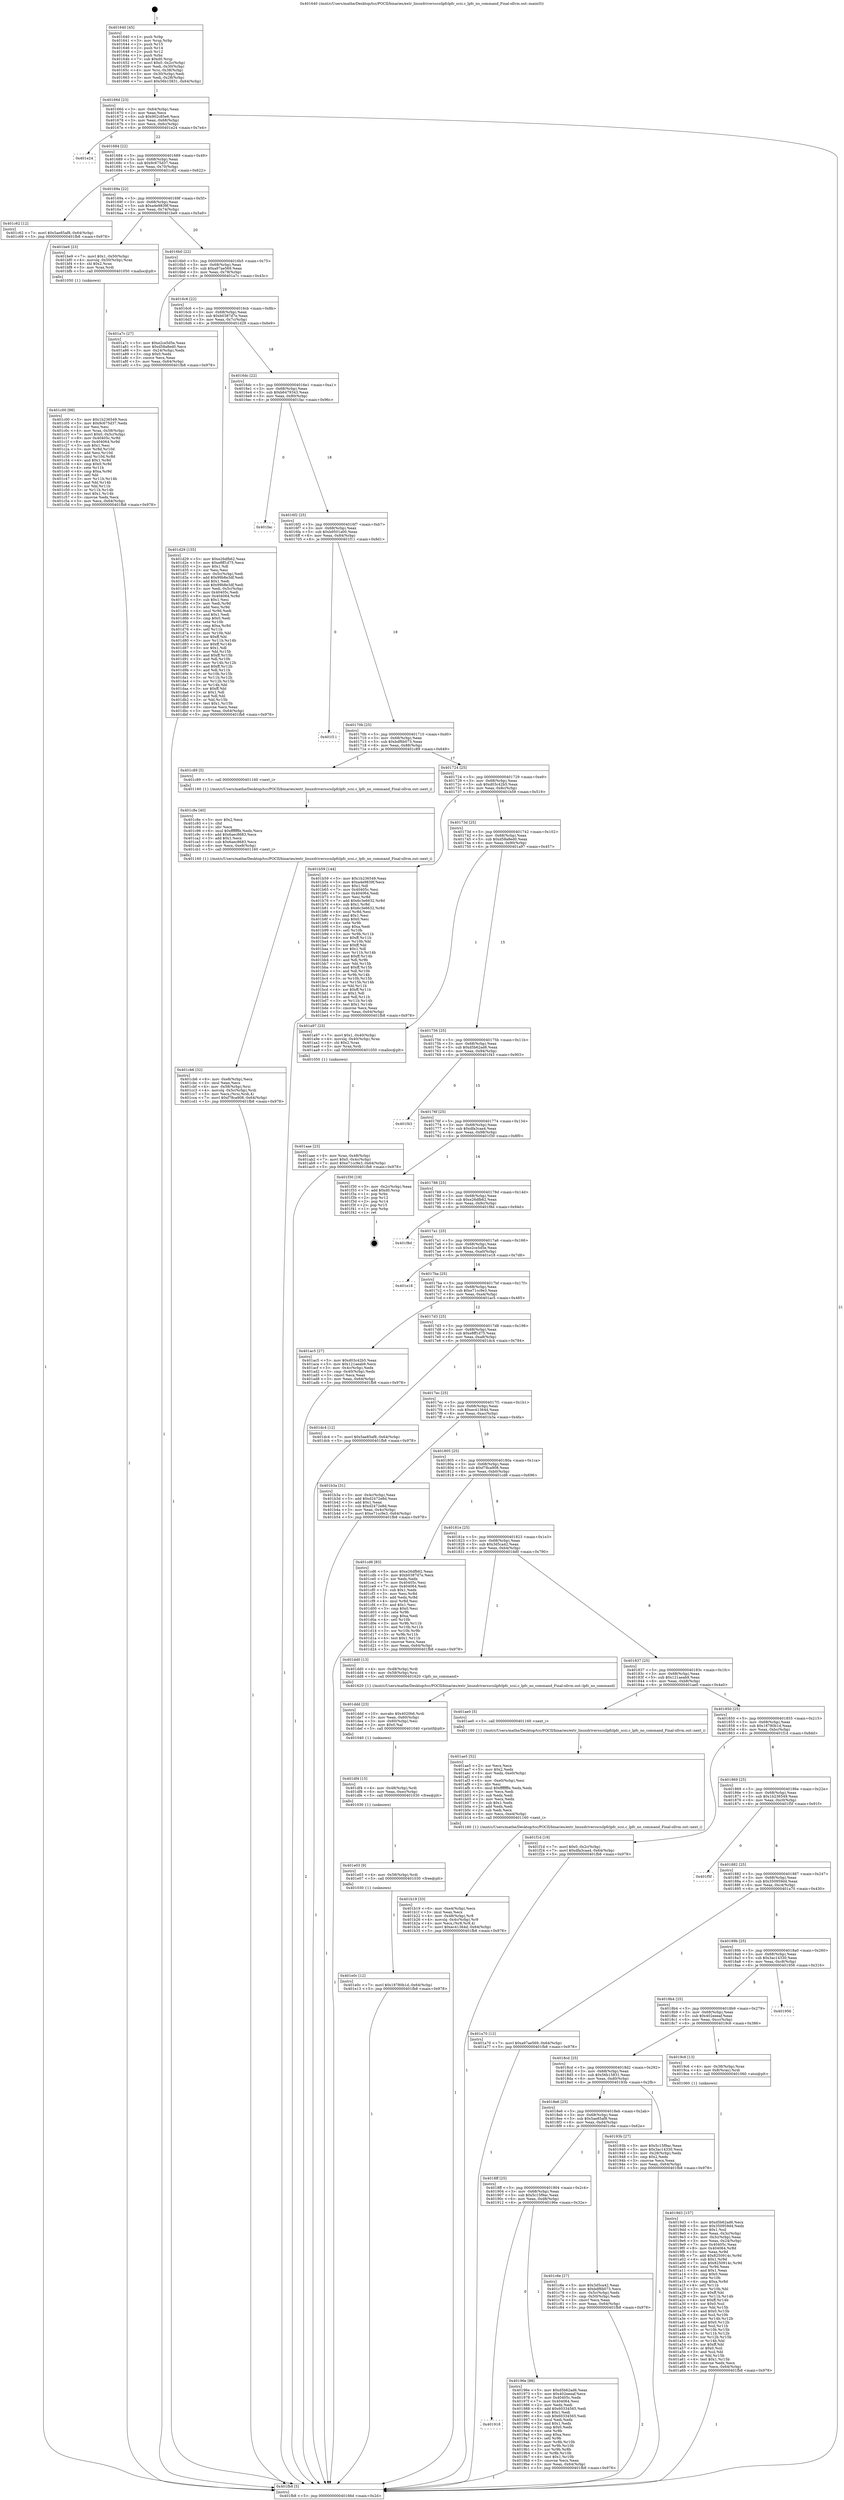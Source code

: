 digraph "0x401640" {
  label = "0x401640 (/mnt/c/Users/mathe/Desktop/tcc/POCII/binaries/extr_linuxdriversscsilpfclpfc_scsi.c_lpfc_no_command_Final-ollvm.out::main(0))"
  labelloc = "t"
  node[shape=record]

  Entry [label="",width=0.3,height=0.3,shape=circle,fillcolor=black,style=filled]
  "0x40166d" [label="{
     0x40166d [23]\l
     | [instrs]\l
     &nbsp;&nbsp;0x40166d \<+3\>: mov -0x64(%rbp),%eax\l
     &nbsp;&nbsp;0x401670 \<+2\>: mov %eax,%ecx\l
     &nbsp;&nbsp;0x401672 \<+6\>: sub $0x902c85e6,%ecx\l
     &nbsp;&nbsp;0x401678 \<+3\>: mov %eax,-0x68(%rbp)\l
     &nbsp;&nbsp;0x40167b \<+3\>: mov %ecx,-0x6c(%rbp)\l
     &nbsp;&nbsp;0x40167e \<+6\>: je 0000000000401e24 \<main+0x7e4\>\l
  }"]
  "0x401e24" [label="{
     0x401e24\l
  }", style=dashed]
  "0x401684" [label="{
     0x401684 [22]\l
     | [instrs]\l
     &nbsp;&nbsp;0x401684 \<+5\>: jmp 0000000000401689 \<main+0x49\>\l
     &nbsp;&nbsp;0x401689 \<+3\>: mov -0x68(%rbp),%eax\l
     &nbsp;&nbsp;0x40168c \<+5\>: sub $0x9c675d37,%eax\l
     &nbsp;&nbsp;0x401691 \<+3\>: mov %eax,-0x70(%rbp)\l
     &nbsp;&nbsp;0x401694 \<+6\>: je 0000000000401c62 \<main+0x622\>\l
  }"]
  Exit [label="",width=0.3,height=0.3,shape=circle,fillcolor=black,style=filled,peripheries=2]
  "0x401c62" [label="{
     0x401c62 [12]\l
     | [instrs]\l
     &nbsp;&nbsp;0x401c62 \<+7\>: movl $0x5ae85af8,-0x64(%rbp)\l
     &nbsp;&nbsp;0x401c69 \<+5\>: jmp 0000000000401fb8 \<main+0x978\>\l
  }"]
  "0x40169a" [label="{
     0x40169a [22]\l
     | [instrs]\l
     &nbsp;&nbsp;0x40169a \<+5\>: jmp 000000000040169f \<main+0x5f\>\l
     &nbsp;&nbsp;0x40169f \<+3\>: mov -0x68(%rbp),%eax\l
     &nbsp;&nbsp;0x4016a2 \<+5\>: sub $0xa4e9839f,%eax\l
     &nbsp;&nbsp;0x4016a7 \<+3\>: mov %eax,-0x74(%rbp)\l
     &nbsp;&nbsp;0x4016aa \<+6\>: je 0000000000401be9 \<main+0x5a9\>\l
  }"]
  "0x401e0c" [label="{
     0x401e0c [12]\l
     | [instrs]\l
     &nbsp;&nbsp;0x401e0c \<+7\>: movl $0x18780b1d,-0x64(%rbp)\l
     &nbsp;&nbsp;0x401e13 \<+5\>: jmp 0000000000401fb8 \<main+0x978\>\l
  }"]
  "0x401be9" [label="{
     0x401be9 [23]\l
     | [instrs]\l
     &nbsp;&nbsp;0x401be9 \<+7\>: movl $0x1,-0x50(%rbp)\l
     &nbsp;&nbsp;0x401bf0 \<+4\>: movslq -0x50(%rbp),%rax\l
     &nbsp;&nbsp;0x401bf4 \<+4\>: shl $0x2,%rax\l
     &nbsp;&nbsp;0x401bf8 \<+3\>: mov %rax,%rdi\l
     &nbsp;&nbsp;0x401bfb \<+5\>: call 0000000000401050 \<malloc@plt\>\l
     | [calls]\l
     &nbsp;&nbsp;0x401050 \{1\} (unknown)\l
  }"]
  "0x4016b0" [label="{
     0x4016b0 [22]\l
     | [instrs]\l
     &nbsp;&nbsp;0x4016b0 \<+5\>: jmp 00000000004016b5 \<main+0x75\>\l
     &nbsp;&nbsp;0x4016b5 \<+3\>: mov -0x68(%rbp),%eax\l
     &nbsp;&nbsp;0x4016b8 \<+5\>: sub $0xa97ae569,%eax\l
     &nbsp;&nbsp;0x4016bd \<+3\>: mov %eax,-0x78(%rbp)\l
     &nbsp;&nbsp;0x4016c0 \<+6\>: je 0000000000401a7c \<main+0x43c\>\l
  }"]
  "0x401e03" [label="{
     0x401e03 [9]\l
     | [instrs]\l
     &nbsp;&nbsp;0x401e03 \<+4\>: mov -0x58(%rbp),%rdi\l
     &nbsp;&nbsp;0x401e07 \<+5\>: call 0000000000401030 \<free@plt\>\l
     | [calls]\l
     &nbsp;&nbsp;0x401030 \{1\} (unknown)\l
  }"]
  "0x401a7c" [label="{
     0x401a7c [27]\l
     | [instrs]\l
     &nbsp;&nbsp;0x401a7c \<+5\>: mov $0xe2ce5d5e,%eax\l
     &nbsp;&nbsp;0x401a81 \<+5\>: mov $0xd58a8ed0,%ecx\l
     &nbsp;&nbsp;0x401a86 \<+3\>: mov -0x24(%rbp),%edx\l
     &nbsp;&nbsp;0x401a89 \<+3\>: cmp $0x0,%edx\l
     &nbsp;&nbsp;0x401a8c \<+3\>: cmove %ecx,%eax\l
     &nbsp;&nbsp;0x401a8f \<+3\>: mov %eax,-0x64(%rbp)\l
     &nbsp;&nbsp;0x401a92 \<+5\>: jmp 0000000000401fb8 \<main+0x978\>\l
  }"]
  "0x4016c6" [label="{
     0x4016c6 [22]\l
     | [instrs]\l
     &nbsp;&nbsp;0x4016c6 \<+5\>: jmp 00000000004016cb \<main+0x8b\>\l
     &nbsp;&nbsp;0x4016cb \<+3\>: mov -0x68(%rbp),%eax\l
     &nbsp;&nbsp;0x4016ce \<+5\>: sub $0xb0387d7e,%eax\l
     &nbsp;&nbsp;0x4016d3 \<+3\>: mov %eax,-0x7c(%rbp)\l
     &nbsp;&nbsp;0x4016d6 \<+6\>: je 0000000000401d29 \<main+0x6e9\>\l
  }"]
  "0x401df4" [label="{
     0x401df4 [15]\l
     | [instrs]\l
     &nbsp;&nbsp;0x401df4 \<+4\>: mov -0x48(%rbp),%rdi\l
     &nbsp;&nbsp;0x401df8 \<+6\>: mov %eax,-0xec(%rbp)\l
     &nbsp;&nbsp;0x401dfe \<+5\>: call 0000000000401030 \<free@plt\>\l
     | [calls]\l
     &nbsp;&nbsp;0x401030 \{1\} (unknown)\l
  }"]
  "0x401d29" [label="{
     0x401d29 [155]\l
     | [instrs]\l
     &nbsp;&nbsp;0x401d29 \<+5\>: mov $0xe26dfb62,%eax\l
     &nbsp;&nbsp;0x401d2e \<+5\>: mov $0xe8ff1d75,%ecx\l
     &nbsp;&nbsp;0x401d33 \<+2\>: mov $0x1,%dl\l
     &nbsp;&nbsp;0x401d35 \<+2\>: xor %esi,%esi\l
     &nbsp;&nbsp;0x401d37 \<+3\>: mov -0x5c(%rbp),%edi\l
     &nbsp;&nbsp;0x401d3a \<+6\>: add $0x99b8e3df,%edi\l
     &nbsp;&nbsp;0x401d40 \<+3\>: add $0x1,%edi\l
     &nbsp;&nbsp;0x401d43 \<+6\>: sub $0x99b8e3df,%edi\l
     &nbsp;&nbsp;0x401d49 \<+3\>: mov %edi,-0x5c(%rbp)\l
     &nbsp;&nbsp;0x401d4c \<+7\>: mov 0x40405c,%edi\l
     &nbsp;&nbsp;0x401d53 \<+8\>: mov 0x404064,%r8d\l
     &nbsp;&nbsp;0x401d5b \<+3\>: sub $0x1,%esi\l
     &nbsp;&nbsp;0x401d5e \<+3\>: mov %edi,%r9d\l
     &nbsp;&nbsp;0x401d61 \<+3\>: add %esi,%r9d\l
     &nbsp;&nbsp;0x401d64 \<+4\>: imul %r9d,%edi\l
     &nbsp;&nbsp;0x401d68 \<+3\>: and $0x1,%edi\l
     &nbsp;&nbsp;0x401d6b \<+3\>: cmp $0x0,%edi\l
     &nbsp;&nbsp;0x401d6e \<+4\>: sete %r10b\l
     &nbsp;&nbsp;0x401d72 \<+4\>: cmp $0xa,%r8d\l
     &nbsp;&nbsp;0x401d76 \<+4\>: setl %r11b\l
     &nbsp;&nbsp;0x401d7a \<+3\>: mov %r10b,%bl\l
     &nbsp;&nbsp;0x401d7d \<+3\>: xor $0xff,%bl\l
     &nbsp;&nbsp;0x401d80 \<+3\>: mov %r11b,%r14b\l
     &nbsp;&nbsp;0x401d83 \<+4\>: xor $0xff,%r14b\l
     &nbsp;&nbsp;0x401d87 \<+3\>: xor $0x1,%dl\l
     &nbsp;&nbsp;0x401d8a \<+3\>: mov %bl,%r15b\l
     &nbsp;&nbsp;0x401d8d \<+4\>: and $0xff,%r15b\l
     &nbsp;&nbsp;0x401d91 \<+3\>: and %dl,%r10b\l
     &nbsp;&nbsp;0x401d94 \<+3\>: mov %r14b,%r12b\l
     &nbsp;&nbsp;0x401d97 \<+4\>: and $0xff,%r12b\l
     &nbsp;&nbsp;0x401d9b \<+3\>: and %dl,%r11b\l
     &nbsp;&nbsp;0x401d9e \<+3\>: or %r10b,%r15b\l
     &nbsp;&nbsp;0x401da1 \<+3\>: or %r11b,%r12b\l
     &nbsp;&nbsp;0x401da4 \<+3\>: xor %r12b,%r15b\l
     &nbsp;&nbsp;0x401da7 \<+3\>: or %r14b,%bl\l
     &nbsp;&nbsp;0x401daa \<+3\>: xor $0xff,%bl\l
     &nbsp;&nbsp;0x401dad \<+3\>: or $0x1,%dl\l
     &nbsp;&nbsp;0x401db0 \<+2\>: and %dl,%bl\l
     &nbsp;&nbsp;0x401db2 \<+3\>: or %bl,%r15b\l
     &nbsp;&nbsp;0x401db5 \<+4\>: test $0x1,%r15b\l
     &nbsp;&nbsp;0x401db9 \<+3\>: cmovne %ecx,%eax\l
     &nbsp;&nbsp;0x401dbc \<+3\>: mov %eax,-0x64(%rbp)\l
     &nbsp;&nbsp;0x401dbf \<+5\>: jmp 0000000000401fb8 \<main+0x978\>\l
  }"]
  "0x4016dc" [label="{
     0x4016dc [22]\l
     | [instrs]\l
     &nbsp;&nbsp;0x4016dc \<+5\>: jmp 00000000004016e1 \<main+0xa1\>\l
     &nbsp;&nbsp;0x4016e1 \<+3\>: mov -0x68(%rbp),%eax\l
     &nbsp;&nbsp;0x4016e4 \<+5\>: sub $0xb6479343,%eax\l
     &nbsp;&nbsp;0x4016e9 \<+3\>: mov %eax,-0x80(%rbp)\l
     &nbsp;&nbsp;0x4016ec \<+6\>: je 0000000000401fac \<main+0x96c\>\l
  }"]
  "0x401ddd" [label="{
     0x401ddd [23]\l
     | [instrs]\l
     &nbsp;&nbsp;0x401ddd \<+10\>: movabs $0x4020b6,%rdi\l
     &nbsp;&nbsp;0x401de7 \<+3\>: mov %eax,-0x60(%rbp)\l
     &nbsp;&nbsp;0x401dea \<+3\>: mov -0x60(%rbp),%esi\l
     &nbsp;&nbsp;0x401ded \<+2\>: mov $0x0,%al\l
     &nbsp;&nbsp;0x401def \<+5\>: call 0000000000401040 \<printf@plt\>\l
     | [calls]\l
     &nbsp;&nbsp;0x401040 \{1\} (unknown)\l
  }"]
  "0x401fac" [label="{
     0x401fac\l
  }", style=dashed]
  "0x4016f2" [label="{
     0x4016f2 [25]\l
     | [instrs]\l
     &nbsp;&nbsp;0x4016f2 \<+5\>: jmp 00000000004016f7 \<main+0xb7\>\l
     &nbsp;&nbsp;0x4016f7 \<+3\>: mov -0x68(%rbp),%eax\l
     &nbsp;&nbsp;0x4016fa \<+5\>: sub $0xb9501a00,%eax\l
     &nbsp;&nbsp;0x4016ff \<+6\>: mov %eax,-0x84(%rbp)\l
     &nbsp;&nbsp;0x401705 \<+6\>: je 0000000000401f11 \<main+0x8d1\>\l
  }"]
  "0x401cb6" [label="{
     0x401cb6 [32]\l
     | [instrs]\l
     &nbsp;&nbsp;0x401cb6 \<+6\>: mov -0xe8(%rbp),%ecx\l
     &nbsp;&nbsp;0x401cbc \<+3\>: imul %eax,%ecx\l
     &nbsp;&nbsp;0x401cbf \<+4\>: mov -0x58(%rbp),%rsi\l
     &nbsp;&nbsp;0x401cc3 \<+4\>: movslq -0x5c(%rbp),%rdi\l
     &nbsp;&nbsp;0x401cc7 \<+3\>: mov %ecx,(%rsi,%rdi,4)\l
     &nbsp;&nbsp;0x401cca \<+7\>: movl $0xf78ca908,-0x64(%rbp)\l
     &nbsp;&nbsp;0x401cd1 \<+5\>: jmp 0000000000401fb8 \<main+0x978\>\l
  }"]
  "0x401f11" [label="{
     0x401f11\l
  }", style=dashed]
  "0x40170b" [label="{
     0x40170b [25]\l
     | [instrs]\l
     &nbsp;&nbsp;0x40170b \<+5\>: jmp 0000000000401710 \<main+0xd0\>\l
     &nbsp;&nbsp;0x401710 \<+3\>: mov -0x68(%rbp),%eax\l
     &nbsp;&nbsp;0x401713 \<+5\>: sub $0xbdf6b073,%eax\l
     &nbsp;&nbsp;0x401718 \<+6\>: mov %eax,-0x88(%rbp)\l
     &nbsp;&nbsp;0x40171e \<+6\>: je 0000000000401c89 \<main+0x649\>\l
  }"]
  "0x401c8e" [label="{
     0x401c8e [40]\l
     | [instrs]\l
     &nbsp;&nbsp;0x401c8e \<+5\>: mov $0x2,%ecx\l
     &nbsp;&nbsp;0x401c93 \<+1\>: cltd\l
     &nbsp;&nbsp;0x401c94 \<+2\>: idiv %ecx\l
     &nbsp;&nbsp;0x401c96 \<+6\>: imul $0xfffffffe,%edx,%ecx\l
     &nbsp;&nbsp;0x401c9c \<+6\>: add $0x6aec8683,%ecx\l
     &nbsp;&nbsp;0x401ca2 \<+3\>: add $0x1,%ecx\l
     &nbsp;&nbsp;0x401ca5 \<+6\>: sub $0x6aec8683,%ecx\l
     &nbsp;&nbsp;0x401cab \<+6\>: mov %ecx,-0xe8(%rbp)\l
     &nbsp;&nbsp;0x401cb1 \<+5\>: call 0000000000401160 \<next_i\>\l
     | [calls]\l
     &nbsp;&nbsp;0x401160 \{1\} (/mnt/c/Users/mathe/Desktop/tcc/POCII/binaries/extr_linuxdriversscsilpfclpfc_scsi.c_lpfc_no_command_Final-ollvm.out::next_i)\l
  }"]
  "0x401c89" [label="{
     0x401c89 [5]\l
     | [instrs]\l
     &nbsp;&nbsp;0x401c89 \<+5\>: call 0000000000401160 \<next_i\>\l
     | [calls]\l
     &nbsp;&nbsp;0x401160 \{1\} (/mnt/c/Users/mathe/Desktop/tcc/POCII/binaries/extr_linuxdriversscsilpfclpfc_scsi.c_lpfc_no_command_Final-ollvm.out::next_i)\l
  }"]
  "0x401724" [label="{
     0x401724 [25]\l
     | [instrs]\l
     &nbsp;&nbsp;0x401724 \<+5\>: jmp 0000000000401729 \<main+0xe9\>\l
     &nbsp;&nbsp;0x401729 \<+3\>: mov -0x68(%rbp),%eax\l
     &nbsp;&nbsp;0x40172c \<+5\>: sub $0xd03c42b5,%eax\l
     &nbsp;&nbsp;0x401731 \<+6\>: mov %eax,-0x8c(%rbp)\l
     &nbsp;&nbsp;0x401737 \<+6\>: je 0000000000401b59 \<main+0x519\>\l
  }"]
  "0x401c00" [label="{
     0x401c00 [98]\l
     | [instrs]\l
     &nbsp;&nbsp;0x401c00 \<+5\>: mov $0x1b236549,%ecx\l
     &nbsp;&nbsp;0x401c05 \<+5\>: mov $0x9c675d37,%edx\l
     &nbsp;&nbsp;0x401c0a \<+2\>: xor %esi,%esi\l
     &nbsp;&nbsp;0x401c0c \<+4\>: mov %rax,-0x58(%rbp)\l
     &nbsp;&nbsp;0x401c10 \<+7\>: movl $0x0,-0x5c(%rbp)\l
     &nbsp;&nbsp;0x401c17 \<+8\>: mov 0x40405c,%r8d\l
     &nbsp;&nbsp;0x401c1f \<+8\>: mov 0x404064,%r9d\l
     &nbsp;&nbsp;0x401c27 \<+3\>: sub $0x1,%esi\l
     &nbsp;&nbsp;0x401c2a \<+3\>: mov %r8d,%r10d\l
     &nbsp;&nbsp;0x401c2d \<+3\>: add %esi,%r10d\l
     &nbsp;&nbsp;0x401c30 \<+4\>: imul %r10d,%r8d\l
     &nbsp;&nbsp;0x401c34 \<+4\>: and $0x1,%r8d\l
     &nbsp;&nbsp;0x401c38 \<+4\>: cmp $0x0,%r8d\l
     &nbsp;&nbsp;0x401c3c \<+4\>: sete %r11b\l
     &nbsp;&nbsp;0x401c40 \<+4\>: cmp $0xa,%r9d\l
     &nbsp;&nbsp;0x401c44 \<+3\>: setl %bl\l
     &nbsp;&nbsp;0x401c47 \<+3\>: mov %r11b,%r14b\l
     &nbsp;&nbsp;0x401c4a \<+3\>: and %bl,%r14b\l
     &nbsp;&nbsp;0x401c4d \<+3\>: xor %bl,%r11b\l
     &nbsp;&nbsp;0x401c50 \<+3\>: or %r11b,%r14b\l
     &nbsp;&nbsp;0x401c53 \<+4\>: test $0x1,%r14b\l
     &nbsp;&nbsp;0x401c57 \<+3\>: cmovne %edx,%ecx\l
     &nbsp;&nbsp;0x401c5a \<+3\>: mov %ecx,-0x64(%rbp)\l
     &nbsp;&nbsp;0x401c5d \<+5\>: jmp 0000000000401fb8 \<main+0x978\>\l
  }"]
  "0x401b59" [label="{
     0x401b59 [144]\l
     | [instrs]\l
     &nbsp;&nbsp;0x401b59 \<+5\>: mov $0x1b236549,%eax\l
     &nbsp;&nbsp;0x401b5e \<+5\>: mov $0xa4e9839f,%ecx\l
     &nbsp;&nbsp;0x401b63 \<+2\>: mov $0x1,%dl\l
     &nbsp;&nbsp;0x401b65 \<+7\>: mov 0x40405c,%esi\l
     &nbsp;&nbsp;0x401b6c \<+7\>: mov 0x404064,%edi\l
     &nbsp;&nbsp;0x401b73 \<+3\>: mov %esi,%r8d\l
     &nbsp;&nbsp;0x401b76 \<+7\>: add $0x6c3e6632,%r8d\l
     &nbsp;&nbsp;0x401b7d \<+4\>: sub $0x1,%r8d\l
     &nbsp;&nbsp;0x401b81 \<+7\>: sub $0x6c3e6632,%r8d\l
     &nbsp;&nbsp;0x401b88 \<+4\>: imul %r8d,%esi\l
     &nbsp;&nbsp;0x401b8c \<+3\>: and $0x1,%esi\l
     &nbsp;&nbsp;0x401b8f \<+3\>: cmp $0x0,%esi\l
     &nbsp;&nbsp;0x401b92 \<+4\>: sete %r9b\l
     &nbsp;&nbsp;0x401b96 \<+3\>: cmp $0xa,%edi\l
     &nbsp;&nbsp;0x401b99 \<+4\>: setl %r10b\l
     &nbsp;&nbsp;0x401b9d \<+3\>: mov %r9b,%r11b\l
     &nbsp;&nbsp;0x401ba0 \<+4\>: xor $0xff,%r11b\l
     &nbsp;&nbsp;0x401ba4 \<+3\>: mov %r10b,%bl\l
     &nbsp;&nbsp;0x401ba7 \<+3\>: xor $0xff,%bl\l
     &nbsp;&nbsp;0x401baa \<+3\>: xor $0x1,%dl\l
     &nbsp;&nbsp;0x401bad \<+3\>: mov %r11b,%r14b\l
     &nbsp;&nbsp;0x401bb0 \<+4\>: and $0xff,%r14b\l
     &nbsp;&nbsp;0x401bb4 \<+3\>: and %dl,%r9b\l
     &nbsp;&nbsp;0x401bb7 \<+3\>: mov %bl,%r15b\l
     &nbsp;&nbsp;0x401bba \<+4\>: and $0xff,%r15b\l
     &nbsp;&nbsp;0x401bbe \<+3\>: and %dl,%r10b\l
     &nbsp;&nbsp;0x401bc1 \<+3\>: or %r9b,%r14b\l
     &nbsp;&nbsp;0x401bc4 \<+3\>: or %r10b,%r15b\l
     &nbsp;&nbsp;0x401bc7 \<+3\>: xor %r15b,%r14b\l
     &nbsp;&nbsp;0x401bca \<+3\>: or %bl,%r11b\l
     &nbsp;&nbsp;0x401bcd \<+4\>: xor $0xff,%r11b\l
     &nbsp;&nbsp;0x401bd1 \<+3\>: or $0x1,%dl\l
     &nbsp;&nbsp;0x401bd4 \<+3\>: and %dl,%r11b\l
     &nbsp;&nbsp;0x401bd7 \<+3\>: or %r11b,%r14b\l
     &nbsp;&nbsp;0x401bda \<+4\>: test $0x1,%r14b\l
     &nbsp;&nbsp;0x401bde \<+3\>: cmovne %ecx,%eax\l
     &nbsp;&nbsp;0x401be1 \<+3\>: mov %eax,-0x64(%rbp)\l
     &nbsp;&nbsp;0x401be4 \<+5\>: jmp 0000000000401fb8 \<main+0x978\>\l
  }"]
  "0x40173d" [label="{
     0x40173d [25]\l
     | [instrs]\l
     &nbsp;&nbsp;0x40173d \<+5\>: jmp 0000000000401742 \<main+0x102\>\l
     &nbsp;&nbsp;0x401742 \<+3\>: mov -0x68(%rbp),%eax\l
     &nbsp;&nbsp;0x401745 \<+5\>: sub $0xd58a8ed0,%eax\l
     &nbsp;&nbsp;0x40174a \<+6\>: mov %eax,-0x90(%rbp)\l
     &nbsp;&nbsp;0x401750 \<+6\>: je 0000000000401a97 \<main+0x457\>\l
  }"]
  "0x401b19" [label="{
     0x401b19 [33]\l
     | [instrs]\l
     &nbsp;&nbsp;0x401b19 \<+6\>: mov -0xe4(%rbp),%ecx\l
     &nbsp;&nbsp;0x401b1f \<+3\>: imul %eax,%ecx\l
     &nbsp;&nbsp;0x401b22 \<+4\>: mov -0x48(%rbp),%r8\l
     &nbsp;&nbsp;0x401b26 \<+4\>: movslq -0x4c(%rbp),%r9\l
     &nbsp;&nbsp;0x401b2a \<+4\>: mov %ecx,(%r8,%r9,4)\l
     &nbsp;&nbsp;0x401b2e \<+7\>: movl $0xec41364d,-0x64(%rbp)\l
     &nbsp;&nbsp;0x401b35 \<+5\>: jmp 0000000000401fb8 \<main+0x978\>\l
  }"]
  "0x401a97" [label="{
     0x401a97 [23]\l
     | [instrs]\l
     &nbsp;&nbsp;0x401a97 \<+7\>: movl $0x1,-0x40(%rbp)\l
     &nbsp;&nbsp;0x401a9e \<+4\>: movslq -0x40(%rbp),%rax\l
     &nbsp;&nbsp;0x401aa2 \<+4\>: shl $0x2,%rax\l
     &nbsp;&nbsp;0x401aa6 \<+3\>: mov %rax,%rdi\l
     &nbsp;&nbsp;0x401aa9 \<+5\>: call 0000000000401050 \<malloc@plt\>\l
     | [calls]\l
     &nbsp;&nbsp;0x401050 \{1\} (unknown)\l
  }"]
  "0x401756" [label="{
     0x401756 [25]\l
     | [instrs]\l
     &nbsp;&nbsp;0x401756 \<+5\>: jmp 000000000040175b \<main+0x11b\>\l
     &nbsp;&nbsp;0x40175b \<+3\>: mov -0x68(%rbp),%eax\l
     &nbsp;&nbsp;0x40175e \<+5\>: sub $0xd5b62ad6,%eax\l
     &nbsp;&nbsp;0x401763 \<+6\>: mov %eax,-0x94(%rbp)\l
     &nbsp;&nbsp;0x401769 \<+6\>: je 0000000000401f43 \<main+0x903\>\l
  }"]
  "0x401ae5" [label="{
     0x401ae5 [52]\l
     | [instrs]\l
     &nbsp;&nbsp;0x401ae5 \<+2\>: xor %ecx,%ecx\l
     &nbsp;&nbsp;0x401ae7 \<+5\>: mov $0x2,%edx\l
     &nbsp;&nbsp;0x401aec \<+6\>: mov %edx,-0xe0(%rbp)\l
     &nbsp;&nbsp;0x401af2 \<+1\>: cltd\l
     &nbsp;&nbsp;0x401af3 \<+6\>: mov -0xe0(%rbp),%esi\l
     &nbsp;&nbsp;0x401af9 \<+2\>: idiv %esi\l
     &nbsp;&nbsp;0x401afb \<+6\>: imul $0xfffffffe,%edx,%edx\l
     &nbsp;&nbsp;0x401b01 \<+2\>: mov %ecx,%edi\l
     &nbsp;&nbsp;0x401b03 \<+2\>: sub %edx,%edi\l
     &nbsp;&nbsp;0x401b05 \<+2\>: mov %ecx,%edx\l
     &nbsp;&nbsp;0x401b07 \<+3\>: sub $0x1,%edx\l
     &nbsp;&nbsp;0x401b0a \<+2\>: add %edx,%edi\l
     &nbsp;&nbsp;0x401b0c \<+2\>: sub %edi,%ecx\l
     &nbsp;&nbsp;0x401b0e \<+6\>: mov %ecx,-0xe4(%rbp)\l
     &nbsp;&nbsp;0x401b14 \<+5\>: call 0000000000401160 \<next_i\>\l
     | [calls]\l
     &nbsp;&nbsp;0x401160 \{1\} (/mnt/c/Users/mathe/Desktop/tcc/POCII/binaries/extr_linuxdriversscsilpfclpfc_scsi.c_lpfc_no_command_Final-ollvm.out::next_i)\l
  }"]
  "0x401f43" [label="{
     0x401f43\l
  }", style=dashed]
  "0x40176f" [label="{
     0x40176f [25]\l
     | [instrs]\l
     &nbsp;&nbsp;0x40176f \<+5\>: jmp 0000000000401774 \<main+0x134\>\l
     &nbsp;&nbsp;0x401774 \<+3\>: mov -0x68(%rbp),%eax\l
     &nbsp;&nbsp;0x401777 \<+5\>: sub $0xdfa3caa4,%eax\l
     &nbsp;&nbsp;0x40177c \<+6\>: mov %eax,-0x98(%rbp)\l
     &nbsp;&nbsp;0x401782 \<+6\>: je 0000000000401f30 \<main+0x8f0\>\l
  }"]
  "0x401aae" [label="{
     0x401aae [23]\l
     | [instrs]\l
     &nbsp;&nbsp;0x401aae \<+4\>: mov %rax,-0x48(%rbp)\l
     &nbsp;&nbsp;0x401ab2 \<+7\>: movl $0x0,-0x4c(%rbp)\l
     &nbsp;&nbsp;0x401ab9 \<+7\>: movl $0xe71cc9e3,-0x64(%rbp)\l
     &nbsp;&nbsp;0x401ac0 \<+5\>: jmp 0000000000401fb8 \<main+0x978\>\l
  }"]
  "0x401f30" [label="{
     0x401f30 [19]\l
     | [instrs]\l
     &nbsp;&nbsp;0x401f30 \<+3\>: mov -0x2c(%rbp),%eax\l
     &nbsp;&nbsp;0x401f33 \<+7\>: add $0xd0,%rsp\l
     &nbsp;&nbsp;0x401f3a \<+1\>: pop %rbx\l
     &nbsp;&nbsp;0x401f3b \<+2\>: pop %r12\l
     &nbsp;&nbsp;0x401f3d \<+2\>: pop %r14\l
     &nbsp;&nbsp;0x401f3f \<+2\>: pop %r15\l
     &nbsp;&nbsp;0x401f41 \<+1\>: pop %rbp\l
     &nbsp;&nbsp;0x401f42 \<+1\>: ret\l
  }"]
  "0x401788" [label="{
     0x401788 [25]\l
     | [instrs]\l
     &nbsp;&nbsp;0x401788 \<+5\>: jmp 000000000040178d \<main+0x14d\>\l
     &nbsp;&nbsp;0x40178d \<+3\>: mov -0x68(%rbp),%eax\l
     &nbsp;&nbsp;0x401790 \<+5\>: sub $0xe26dfb62,%eax\l
     &nbsp;&nbsp;0x401795 \<+6\>: mov %eax,-0x9c(%rbp)\l
     &nbsp;&nbsp;0x40179b \<+6\>: je 0000000000401f8d \<main+0x94d\>\l
  }"]
  "0x4019d3" [label="{
     0x4019d3 [157]\l
     | [instrs]\l
     &nbsp;&nbsp;0x4019d3 \<+5\>: mov $0xd5b62ad6,%ecx\l
     &nbsp;&nbsp;0x4019d8 \<+5\>: mov $0x350959d4,%edx\l
     &nbsp;&nbsp;0x4019dd \<+3\>: mov $0x1,%sil\l
     &nbsp;&nbsp;0x4019e0 \<+3\>: mov %eax,-0x3c(%rbp)\l
     &nbsp;&nbsp;0x4019e3 \<+3\>: mov -0x3c(%rbp),%eax\l
     &nbsp;&nbsp;0x4019e6 \<+3\>: mov %eax,-0x24(%rbp)\l
     &nbsp;&nbsp;0x4019e9 \<+7\>: mov 0x40405c,%eax\l
     &nbsp;&nbsp;0x4019f0 \<+8\>: mov 0x404064,%r8d\l
     &nbsp;&nbsp;0x4019f8 \<+3\>: mov %eax,%r9d\l
     &nbsp;&nbsp;0x4019fb \<+7\>: add $0x8250914c,%r9d\l
     &nbsp;&nbsp;0x401a02 \<+4\>: sub $0x1,%r9d\l
     &nbsp;&nbsp;0x401a06 \<+7\>: sub $0x8250914c,%r9d\l
     &nbsp;&nbsp;0x401a0d \<+4\>: imul %r9d,%eax\l
     &nbsp;&nbsp;0x401a11 \<+3\>: and $0x1,%eax\l
     &nbsp;&nbsp;0x401a14 \<+3\>: cmp $0x0,%eax\l
     &nbsp;&nbsp;0x401a17 \<+4\>: sete %r10b\l
     &nbsp;&nbsp;0x401a1b \<+4\>: cmp $0xa,%r8d\l
     &nbsp;&nbsp;0x401a1f \<+4\>: setl %r11b\l
     &nbsp;&nbsp;0x401a23 \<+3\>: mov %r10b,%bl\l
     &nbsp;&nbsp;0x401a26 \<+3\>: xor $0xff,%bl\l
     &nbsp;&nbsp;0x401a29 \<+3\>: mov %r11b,%r14b\l
     &nbsp;&nbsp;0x401a2c \<+4\>: xor $0xff,%r14b\l
     &nbsp;&nbsp;0x401a30 \<+4\>: xor $0x0,%sil\l
     &nbsp;&nbsp;0x401a34 \<+3\>: mov %bl,%r15b\l
     &nbsp;&nbsp;0x401a37 \<+4\>: and $0x0,%r15b\l
     &nbsp;&nbsp;0x401a3b \<+3\>: and %sil,%r10b\l
     &nbsp;&nbsp;0x401a3e \<+3\>: mov %r14b,%r12b\l
     &nbsp;&nbsp;0x401a41 \<+4\>: and $0x0,%r12b\l
     &nbsp;&nbsp;0x401a45 \<+3\>: and %sil,%r11b\l
     &nbsp;&nbsp;0x401a48 \<+3\>: or %r10b,%r15b\l
     &nbsp;&nbsp;0x401a4b \<+3\>: or %r11b,%r12b\l
     &nbsp;&nbsp;0x401a4e \<+3\>: xor %r12b,%r15b\l
     &nbsp;&nbsp;0x401a51 \<+3\>: or %r14b,%bl\l
     &nbsp;&nbsp;0x401a54 \<+3\>: xor $0xff,%bl\l
     &nbsp;&nbsp;0x401a57 \<+4\>: or $0x0,%sil\l
     &nbsp;&nbsp;0x401a5b \<+3\>: and %sil,%bl\l
     &nbsp;&nbsp;0x401a5e \<+3\>: or %bl,%r15b\l
     &nbsp;&nbsp;0x401a61 \<+4\>: test $0x1,%r15b\l
     &nbsp;&nbsp;0x401a65 \<+3\>: cmovne %edx,%ecx\l
     &nbsp;&nbsp;0x401a68 \<+3\>: mov %ecx,-0x64(%rbp)\l
     &nbsp;&nbsp;0x401a6b \<+5\>: jmp 0000000000401fb8 \<main+0x978\>\l
  }"]
  "0x401f8d" [label="{
     0x401f8d\l
  }", style=dashed]
  "0x4017a1" [label="{
     0x4017a1 [25]\l
     | [instrs]\l
     &nbsp;&nbsp;0x4017a1 \<+5\>: jmp 00000000004017a6 \<main+0x166\>\l
     &nbsp;&nbsp;0x4017a6 \<+3\>: mov -0x68(%rbp),%eax\l
     &nbsp;&nbsp;0x4017a9 \<+5\>: sub $0xe2ce5d5e,%eax\l
     &nbsp;&nbsp;0x4017ae \<+6\>: mov %eax,-0xa0(%rbp)\l
     &nbsp;&nbsp;0x4017b4 \<+6\>: je 0000000000401e18 \<main+0x7d8\>\l
  }"]
  "0x401918" [label="{
     0x401918\l
  }", style=dashed]
  "0x401e18" [label="{
     0x401e18\l
  }", style=dashed]
  "0x4017ba" [label="{
     0x4017ba [25]\l
     | [instrs]\l
     &nbsp;&nbsp;0x4017ba \<+5\>: jmp 00000000004017bf \<main+0x17f\>\l
     &nbsp;&nbsp;0x4017bf \<+3\>: mov -0x68(%rbp),%eax\l
     &nbsp;&nbsp;0x4017c2 \<+5\>: sub $0xe71cc9e3,%eax\l
     &nbsp;&nbsp;0x4017c7 \<+6\>: mov %eax,-0xa4(%rbp)\l
     &nbsp;&nbsp;0x4017cd \<+6\>: je 0000000000401ac5 \<main+0x485\>\l
  }"]
  "0x40196e" [label="{
     0x40196e [88]\l
     | [instrs]\l
     &nbsp;&nbsp;0x40196e \<+5\>: mov $0xd5b62ad6,%eax\l
     &nbsp;&nbsp;0x401973 \<+5\>: mov $0x402eeeaf,%ecx\l
     &nbsp;&nbsp;0x401978 \<+7\>: mov 0x40405c,%edx\l
     &nbsp;&nbsp;0x40197f \<+7\>: mov 0x404064,%esi\l
     &nbsp;&nbsp;0x401986 \<+2\>: mov %edx,%edi\l
     &nbsp;&nbsp;0x401988 \<+6\>: add $0x60334565,%edi\l
     &nbsp;&nbsp;0x40198e \<+3\>: sub $0x1,%edi\l
     &nbsp;&nbsp;0x401991 \<+6\>: sub $0x60334565,%edi\l
     &nbsp;&nbsp;0x401997 \<+3\>: imul %edi,%edx\l
     &nbsp;&nbsp;0x40199a \<+3\>: and $0x1,%edx\l
     &nbsp;&nbsp;0x40199d \<+3\>: cmp $0x0,%edx\l
     &nbsp;&nbsp;0x4019a0 \<+4\>: sete %r8b\l
     &nbsp;&nbsp;0x4019a4 \<+3\>: cmp $0xa,%esi\l
     &nbsp;&nbsp;0x4019a7 \<+4\>: setl %r9b\l
     &nbsp;&nbsp;0x4019ab \<+3\>: mov %r8b,%r10b\l
     &nbsp;&nbsp;0x4019ae \<+3\>: and %r9b,%r10b\l
     &nbsp;&nbsp;0x4019b1 \<+3\>: xor %r9b,%r8b\l
     &nbsp;&nbsp;0x4019b4 \<+3\>: or %r8b,%r10b\l
     &nbsp;&nbsp;0x4019b7 \<+4\>: test $0x1,%r10b\l
     &nbsp;&nbsp;0x4019bb \<+3\>: cmovne %ecx,%eax\l
     &nbsp;&nbsp;0x4019be \<+3\>: mov %eax,-0x64(%rbp)\l
     &nbsp;&nbsp;0x4019c1 \<+5\>: jmp 0000000000401fb8 \<main+0x978\>\l
  }"]
  "0x401ac5" [label="{
     0x401ac5 [27]\l
     | [instrs]\l
     &nbsp;&nbsp;0x401ac5 \<+5\>: mov $0xd03c42b5,%eax\l
     &nbsp;&nbsp;0x401aca \<+5\>: mov $0x121aeab9,%ecx\l
     &nbsp;&nbsp;0x401acf \<+3\>: mov -0x4c(%rbp),%edx\l
     &nbsp;&nbsp;0x401ad2 \<+3\>: cmp -0x40(%rbp),%edx\l
     &nbsp;&nbsp;0x401ad5 \<+3\>: cmovl %ecx,%eax\l
     &nbsp;&nbsp;0x401ad8 \<+3\>: mov %eax,-0x64(%rbp)\l
     &nbsp;&nbsp;0x401adb \<+5\>: jmp 0000000000401fb8 \<main+0x978\>\l
  }"]
  "0x4017d3" [label="{
     0x4017d3 [25]\l
     | [instrs]\l
     &nbsp;&nbsp;0x4017d3 \<+5\>: jmp 00000000004017d8 \<main+0x198\>\l
     &nbsp;&nbsp;0x4017d8 \<+3\>: mov -0x68(%rbp),%eax\l
     &nbsp;&nbsp;0x4017db \<+5\>: sub $0xe8ff1d75,%eax\l
     &nbsp;&nbsp;0x4017e0 \<+6\>: mov %eax,-0xa8(%rbp)\l
     &nbsp;&nbsp;0x4017e6 \<+6\>: je 0000000000401dc4 \<main+0x784\>\l
  }"]
  "0x4018ff" [label="{
     0x4018ff [25]\l
     | [instrs]\l
     &nbsp;&nbsp;0x4018ff \<+5\>: jmp 0000000000401904 \<main+0x2c4\>\l
     &nbsp;&nbsp;0x401904 \<+3\>: mov -0x68(%rbp),%eax\l
     &nbsp;&nbsp;0x401907 \<+5\>: sub $0x5c15f9ac,%eax\l
     &nbsp;&nbsp;0x40190c \<+6\>: mov %eax,-0xd8(%rbp)\l
     &nbsp;&nbsp;0x401912 \<+6\>: je 000000000040196e \<main+0x32e\>\l
  }"]
  "0x401dc4" [label="{
     0x401dc4 [12]\l
     | [instrs]\l
     &nbsp;&nbsp;0x401dc4 \<+7\>: movl $0x5ae85af8,-0x64(%rbp)\l
     &nbsp;&nbsp;0x401dcb \<+5\>: jmp 0000000000401fb8 \<main+0x978\>\l
  }"]
  "0x4017ec" [label="{
     0x4017ec [25]\l
     | [instrs]\l
     &nbsp;&nbsp;0x4017ec \<+5\>: jmp 00000000004017f1 \<main+0x1b1\>\l
     &nbsp;&nbsp;0x4017f1 \<+3\>: mov -0x68(%rbp),%eax\l
     &nbsp;&nbsp;0x4017f4 \<+5\>: sub $0xec41364d,%eax\l
     &nbsp;&nbsp;0x4017f9 \<+6\>: mov %eax,-0xac(%rbp)\l
     &nbsp;&nbsp;0x4017ff \<+6\>: je 0000000000401b3a \<main+0x4fa\>\l
  }"]
  "0x401c6e" [label="{
     0x401c6e [27]\l
     | [instrs]\l
     &nbsp;&nbsp;0x401c6e \<+5\>: mov $0x3d5ca42,%eax\l
     &nbsp;&nbsp;0x401c73 \<+5\>: mov $0xbdf6b073,%ecx\l
     &nbsp;&nbsp;0x401c78 \<+3\>: mov -0x5c(%rbp),%edx\l
     &nbsp;&nbsp;0x401c7b \<+3\>: cmp -0x50(%rbp),%edx\l
     &nbsp;&nbsp;0x401c7e \<+3\>: cmovl %ecx,%eax\l
     &nbsp;&nbsp;0x401c81 \<+3\>: mov %eax,-0x64(%rbp)\l
     &nbsp;&nbsp;0x401c84 \<+5\>: jmp 0000000000401fb8 \<main+0x978\>\l
  }"]
  "0x401b3a" [label="{
     0x401b3a [31]\l
     | [instrs]\l
     &nbsp;&nbsp;0x401b3a \<+3\>: mov -0x4c(%rbp),%eax\l
     &nbsp;&nbsp;0x401b3d \<+5\>: add $0xd2472e8d,%eax\l
     &nbsp;&nbsp;0x401b42 \<+3\>: add $0x1,%eax\l
     &nbsp;&nbsp;0x401b45 \<+5\>: sub $0xd2472e8d,%eax\l
     &nbsp;&nbsp;0x401b4a \<+3\>: mov %eax,-0x4c(%rbp)\l
     &nbsp;&nbsp;0x401b4d \<+7\>: movl $0xe71cc9e3,-0x64(%rbp)\l
     &nbsp;&nbsp;0x401b54 \<+5\>: jmp 0000000000401fb8 \<main+0x978\>\l
  }"]
  "0x401805" [label="{
     0x401805 [25]\l
     | [instrs]\l
     &nbsp;&nbsp;0x401805 \<+5\>: jmp 000000000040180a \<main+0x1ca\>\l
     &nbsp;&nbsp;0x40180a \<+3\>: mov -0x68(%rbp),%eax\l
     &nbsp;&nbsp;0x40180d \<+5\>: sub $0xf78ca908,%eax\l
     &nbsp;&nbsp;0x401812 \<+6\>: mov %eax,-0xb0(%rbp)\l
     &nbsp;&nbsp;0x401818 \<+6\>: je 0000000000401cd6 \<main+0x696\>\l
  }"]
  "0x401640" [label="{
     0x401640 [45]\l
     | [instrs]\l
     &nbsp;&nbsp;0x401640 \<+1\>: push %rbp\l
     &nbsp;&nbsp;0x401641 \<+3\>: mov %rsp,%rbp\l
     &nbsp;&nbsp;0x401644 \<+2\>: push %r15\l
     &nbsp;&nbsp;0x401646 \<+2\>: push %r14\l
     &nbsp;&nbsp;0x401648 \<+2\>: push %r12\l
     &nbsp;&nbsp;0x40164a \<+1\>: push %rbx\l
     &nbsp;&nbsp;0x40164b \<+7\>: sub $0xd0,%rsp\l
     &nbsp;&nbsp;0x401652 \<+7\>: movl $0x0,-0x2c(%rbp)\l
     &nbsp;&nbsp;0x401659 \<+3\>: mov %edi,-0x30(%rbp)\l
     &nbsp;&nbsp;0x40165c \<+4\>: mov %rsi,-0x38(%rbp)\l
     &nbsp;&nbsp;0x401660 \<+3\>: mov -0x30(%rbp),%edi\l
     &nbsp;&nbsp;0x401663 \<+3\>: mov %edi,-0x28(%rbp)\l
     &nbsp;&nbsp;0x401666 \<+7\>: movl $0x56b15831,-0x64(%rbp)\l
  }"]
  "0x401cd6" [label="{
     0x401cd6 [83]\l
     | [instrs]\l
     &nbsp;&nbsp;0x401cd6 \<+5\>: mov $0xe26dfb62,%eax\l
     &nbsp;&nbsp;0x401cdb \<+5\>: mov $0xb0387d7e,%ecx\l
     &nbsp;&nbsp;0x401ce0 \<+2\>: xor %edx,%edx\l
     &nbsp;&nbsp;0x401ce2 \<+7\>: mov 0x40405c,%esi\l
     &nbsp;&nbsp;0x401ce9 \<+7\>: mov 0x404064,%edi\l
     &nbsp;&nbsp;0x401cf0 \<+3\>: sub $0x1,%edx\l
     &nbsp;&nbsp;0x401cf3 \<+3\>: mov %esi,%r8d\l
     &nbsp;&nbsp;0x401cf6 \<+3\>: add %edx,%r8d\l
     &nbsp;&nbsp;0x401cf9 \<+4\>: imul %r8d,%esi\l
     &nbsp;&nbsp;0x401cfd \<+3\>: and $0x1,%esi\l
     &nbsp;&nbsp;0x401d00 \<+3\>: cmp $0x0,%esi\l
     &nbsp;&nbsp;0x401d03 \<+4\>: sete %r9b\l
     &nbsp;&nbsp;0x401d07 \<+3\>: cmp $0xa,%edi\l
     &nbsp;&nbsp;0x401d0a \<+4\>: setl %r10b\l
     &nbsp;&nbsp;0x401d0e \<+3\>: mov %r9b,%r11b\l
     &nbsp;&nbsp;0x401d11 \<+3\>: and %r10b,%r11b\l
     &nbsp;&nbsp;0x401d14 \<+3\>: xor %r10b,%r9b\l
     &nbsp;&nbsp;0x401d17 \<+3\>: or %r9b,%r11b\l
     &nbsp;&nbsp;0x401d1a \<+4\>: test $0x1,%r11b\l
     &nbsp;&nbsp;0x401d1e \<+3\>: cmovne %ecx,%eax\l
     &nbsp;&nbsp;0x401d21 \<+3\>: mov %eax,-0x64(%rbp)\l
     &nbsp;&nbsp;0x401d24 \<+5\>: jmp 0000000000401fb8 \<main+0x978\>\l
  }"]
  "0x40181e" [label="{
     0x40181e [25]\l
     | [instrs]\l
     &nbsp;&nbsp;0x40181e \<+5\>: jmp 0000000000401823 \<main+0x1e3\>\l
     &nbsp;&nbsp;0x401823 \<+3\>: mov -0x68(%rbp),%eax\l
     &nbsp;&nbsp;0x401826 \<+5\>: sub $0x3d5ca42,%eax\l
     &nbsp;&nbsp;0x40182b \<+6\>: mov %eax,-0xb4(%rbp)\l
     &nbsp;&nbsp;0x401831 \<+6\>: je 0000000000401dd0 \<main+0x790\>\l
  }"]
  "0x401fb8" [label="{
     0x401fb8 [5]\l
     | [instrs]\l
     &nbsp;&nbsp;0x401fb8 \<+5\>: jmp 000000000040166d \<main+0x2d\>\l
  }"]
  "0x401dd0" [label="{
     0x401dd0 [13]\l
     | [instrs]\l
     &nbsp;&nbsp;0x401dd0 \<+4\>: mov -0x48(%rbp),%rdi\l
     &nbsp;&nbsp;0x401dd4 \<+4\>: mov -0x58(%rbp),%rsi\l
     &nbsp;&nbsp;0x401dd8 \<+5\>: call 0000000000401620 \<lpfc_no_command\>\l
     | [calls]\l
     &nbsp;&nbsp;0x401620 \{1\} (/mnt/c/Users/mathe/Desktop/tcc/POCII/binaries/extr_linuxdriversscsilpfclpfc_scsi.c_lpfc_no_command_Final-ollvm.out::lpfc_no_command)\l
  }"]
  "0x401837" [label="{
     0x401837 [25]\l
     | [instrs]\l
     &nbsp;&nbsp;0x401837 \<+5\>: jmp 000000000040183c \<main+0x1fc\>\l
     &nbsp;&nbsp;0x40183c \<+3\>: mov -0x68(%rbp),%eax\l
     &nbsp;&nbsp;0x40183f \<+5\>: sub $0x121aeab9,%eax\l
     &nbsp;&nbsp;0x401844 \<+6\>: mov %eax,-0xb8(%rbp)\l
     &nbsp;&nbsp;0x40184a \<+6\>: je 0000000000401ae0 \<main+0x4a0\>\l
  }"]
  "0x4018e6" [label="{
     0x4018e6 [25]\l
     | [instrs]\l
     &nbsp;&nbsp;0x4018e6 \<+5\>: jmp 00000000004018eb \<main+0x2ab\>\l
     &nbsp;&nbsp;0x4018eb \<+3\>: mov -0x68(%rbp),%eax\l
     &nbsp;&nbsp;0x4018ee \<+5\>: sub $0x5ae85af8,%eax\l
     &nbsp;&nbsp;0x4018f3 \<+6\>: mov %eax,-0xd4(%rbp)\l
     &nbsp;&nbsp;0x4018f9 \<+6\>: je 0000000000401c6e \<main+0x62e\>\l
  }"]
  "0x401ae0" [label="{
     0x401ae0 [5]\l
     | [instrs]\l
     &nbsp;&nbsp;0x401ae0 \<+5\>: call 0000000000401160 \<next_i\>\l
     | [calls]\l
     &nbsp;&nbsp;0x401160 \{1\} (/mnt/c/Users/mathe/Desktop/tcc/POCII/binaries/extr_linuxdriversscsilpfclpfc_scsi.c_lpfc_no_command_Final-ollvm.out::next_i)\l
  }"]
  "0x401850" [label="{
     0x401850 [25]\l
     | [instrs]\l
     &nbsp;&nbsp;0x401850 \<+5\>: jmp 0000000000401855 \<main+0x215\>\l
     &nbsp;&nbsp;0x401855 \<+3\>: mov -0x68(%rbp),%eax\l
     &nbsp;&nbsp;0x401858 \<+5\>: sub $0x18780b1d,%eax\l
     &nbsp;&nbsp;0x40185d \<+6\>: mov %eax,-0xbc(%rbp)\l
     &nbsp;&nbsp;0x401863 \<+6\>: je 0000000000401f1d \<main+0x8dd\>\l
  }"]
  "0x40193b" [label="{
     0x40193b [27]\l
     | [instrs]\l
     &nbsp;&nbsp;0x40193b \<+5\>: mov $0x5c15f9ac,%eax\l
     &nbsp;&nbsp;0x401940 \<+5\>: mov $0x3ac14330,%ecx\l
     &nbsp;&nbsp;0x401945 \<+3\>: mov -0x28(%rbp),%edx\l
     &nbsp;&nbsp;0x401948 \<+3\>: cmp $0x2,%edx\l
     &nbsp;&nbsp;0x40194b \<+3\>: cmovne %ecx,%eax\l
     &nbsp;&nbsp;0x40194e \<+3\>: mov %eax,-0x64(%rbp)\l
     &nbsp;&nbsp;0x401951 \<+5\>: jmp 0000000000401fb8 \<main+0x978\>\l
  }"]
  "0x401f1d" [label="{
     0x401f1d [19]\l
     | [instrs]\l
     &nbsp;&nbsp;0x401f1d \<+7\>: movl $0x0,-0x2c(%rbp)\l
     &nbsp;&nbsp;0x401f24 \<+7\>: movl $0xdfa3caa4,-0x64(%rbp)\l
     &nbsp;&nbsp;0x401f2b \<+5\>: jmp 0000000000401fb8 \<main+0x978\>\l
  }"]
  "0x401869" [label="{
     0x401869 [25]\l
     | [instrs]\l
     &nbsp;&nbsp;0x401869 \<+5\>: jmp 000000000040186e \<main+0x22e\>\l
     &nbsp;&nbsp;0x40186e \<+3\>: mov -0x68(%rbp),%eax\l
     &nbsp;&nbsp;0x401871 \<+5\>: sub $0x1b236549,%eax\l
     &nbsp;&nbsp;0x401876 \<+6\>: mov %eax,-0xc0(%rbp)\l
     &nbsp;&nbsp;0x40187c \<+6\>: je 0000000000401f5f \<main+0x91f\>\l
  }"]
  "0x4018cd" [label="{
     0x4018cd [25]\l
     | [instrs]\l
     &nbsp;&nbsp;0x4018cd \<+5\>: jmp 00000000004018d2 \<main+0x292\>\l
     &nbsp;&nbsp;0x4018d2 \<+3\>: mov -0x68(%rbp),%eax\l
     &nbsp;&nbsp;0x4018d5 \<+5\>: sub $0x56b15831,%eax\l
     &nbsp;&nbsp;0x4018da \<+6\>: mov %eax,-0xd0(%rbp)\l
     &nbsp;&nbsp;0x4018e0 \<+6\>: je 000000000040193b \<main+0x2fb\>\l
  }"]
  "0x401f5f" [label="{
     0x401f5f\l
  }", style=dashed]
  "0x401882" [label="{
     0x401882 [25]\l
     | [instrs]\l
     &nbsp;&nbsp;0x401882 \<+5\>: jmp 0000000000401887 \<main+0x247\>\l
     &nbsp;&nbsp;0x401887 \<+3\>: mov -0x68(%rbp),%eax\l
     &nbsp;&nbsp;0x40188a \<+5\>: sub $0x350959d4,%eax\l
     &nbsp;&nbsp;0x40188f \<+6\>: mov %eax,-0xc4(%rbp)\l
     &nbsp;&nbsp;0x401895 \<+6\>: je 0000000000401a70 \<main+0x430\>\l
  }"]
  "0x4019c6" [label="{
     0x4019c6 [13]\l
     | [instrs]\l
     &nbsp;&nbsp;0x4019c6 \<+4\>: mov -0x38(%rbp),%rax\l
     &nbsp;&nbsp;0x4019ca \<+4\>: mov 0x8(%rax),%rdi\l
     &nbsp;&nbsp;0x4019ce \<+5\>: call 0000000000401060 \<atoi@plt\>\l
     | [calls]\l
     &nbsp;&nbsp;0x401060 \{1\} (unknown)\l
  }"]
  "0x401a70" [label="{
     0x401a70 [12]\l
     | [instrs]\l
     &nbsp;&nbsp;0x401a70 \<+7\>: movl $0xa97ae569,-0x64(%rbp)\l
     &nbsp;&nbsp;0x401a77 \<+5\>: jmp 0000000000401fb8 \<main+0x978\>\l
  }"]
  "0x40189b" [label="{
     0x40189b [25]\l
     | [instrs]\l
     &nbsp;&nbsp;0x40189b \<+5\>: jmp 00000000004018a0 \<main+0x260\>\l
     &nbsp;&nbsp;0x4018a0 \<+3\>: mov -0x68(%rbp),%eax\l
     &nbsp;&nbsp;0x4018a3 \<+5\>: sub $0x3ac14330,%eax\l
     &nbsp;&nbsp;0x4018a8 \<+6\>: mov %eax,-0xc8(%rbp)\l
     &nbsp;&nbsp;0x4018ae \<+6\>: je 0000000000401956 \<main+0x316\>\l
  }"]
  "0x4018b4" [label="{
     0x4018b4 [25]\l
     | [instrs]\l
     &nbsp;&nbsp;0x4018b4 \<+5\>: jmp 00000000004018b9 \<main+0x279\>\l
     &nbsp;&nbsp;0x4018b9 \<+3\>: mov -0x68(%rbp),%eax\l
     &nbsp;&nbsp;0x4018bc \<+5\>: sub $0x402eeeaf,%eax\l
     &nbsp;&nbsp;0x4018c1 \<+6\>: mov %eax,-0xcc(%rbp)\l
     &nbsp;&nbsp;0x4018c7 \<+6\>: je 00000000004019c6 \<main+0x386\>\l
  }"]
  "0x401956" [label="{
     0x401956\l
  }", style=dashed]
  Entry -> "0x401640" [label=" 1"]
  "0x40166d" -> "0x401e24" [label=" 0"]
  "0x40166d" -> "0x401684" [label=" 22"]
  "0x401f30" -> Exit [label=" 1"]
  "0x401684" -> "0x401c62" [label=" 1"]
  "0x401684" -> "0x40169a" [label=" 21"]
  "0x401f1d" -> "0x401fb8" [label=" 1"]
  "0x40169a" -> "0x401be9" [label=" 1"]
  "0x40169a" -> "0x4016b0" [label=" 20"]
  "0x401e0c" -> "0x401fb8" [label=" 1"]
  "0x4016b0" -> "0x401a7c" [label=" 1"]
  "0x4016b0" -> "0x4016c6" [label=" 19"]
  "0x401e03" -> "0x401e0c" [label=" 1"]
  "0x4016c6" -> "0x401d29" [label=" 1"]
  "0x4016c6" -> "0x4016dc" [label=" 18"]
  "0x401df4" -> "0x401e03" [label=" 1"]
  "0x4016dc" -> "0x401fac" [label=" 0"]
  "0x4016dc" -> "0x4016f2" [label=" 18"]
  "0x401ddd" -> "0x401df4" [label=" 1"]
  "0x4016f2" -> "0x401f11" [label=" 0"]
  "0x4016f2" -> "0x40170b" [label=" 18"]
  "0x401dd0" -> "0x401ddd" [label=" 1"]
  "0x40170b" -> "0x401c89" [label=" 1"]
  "0x40170b" -> "0x401724" [label=" 17"]
  "0x401dc4" -> "0x401fb8" [label=" 1"]
  "0x401724" -> "0x401b59" [label=" 1"]
  "0x401724" -> "0x40173d" [label=" 16"]
  "0x401d29" -> "0x401fb8" [label=" 1"]
  "0x40173d" -> "0x401a97" [label=" 1"]
  "0x40173d" -> "0x401756" [label=" 15"]
  "0x401cd6" -> "0x401fb8" [label=" 1"]
  "0x401756" -> "0x401f43" [label=" 0"]
  "0x401756" -> "0x40176f" [label=" 15"]
  "0x401cb6" -> "0x401fb8" [label=" 1"]
  "0x40176f" -> "0x401f30" [label=" 1"]
  "0x40176f" -> "0x401788" [label=" 14"]
  "0x401c8e" -> "0x401cb6" [label=" 1"]
  "0x401788" -> "0x401f8d" [label=" 0"]
  "0x401788" -> "0x4017a1" [label=" 14"]
  "0x401c89" -> "0x401c8e" [label=" 1"]
  "0x4017a1" -> "0x401e18" [label=" 0"]
  "0x4017a1" -> "0x4017ba" [label=" 14"]
  "0x401c6e" -> "0x401fb8" [label=" 2"]
  "0x4017ba" -> "0x401ac5" [label=" 2"]
  "0x4017ba" -> "0x4017d3" [label=" 12"]
  "0x401c62" -> "0x401fb8" [label=" 1"]
  "0x4017d3" -> "0x401dc4" [label=" 1"]
  "0x4017d3" -> "0x4017ec" [label=" 11"]
  "0x401be9" -> "0x401c00" [label=" 1"]
  "0x4017ec" -> "0x401b3a" [label=" 1"]
  "0x4017ec" -> "0x401805" [label=" 10"]
  "0x401b59" -> "0x401fb8" [label=" 1"]
  "0x401805" -> "0x401cd6" [label=" 1"]
  "0x401805" -> "0x40181e" [label=" 9"]
  "0x401b19" -> "0x401fb8" [label=" 1"]
  "0x40181e" -> "0x401dd0" [label=" 1"]
  "0x40181e" -> "0x401837" [label=" 8"]
  "0x401ae5" -> "0x401b19" [label=" 1"]
  "0x401837" -> "0x401ae0" [label=" 1"]
  "0x401837" -> "0x401850" [label=" 7"]
  "0x401ae0" -> "0x401ae5" [label=" 1"]
  "0x401850" -> "0x401f1d" [label=" 1"]
  "0x401850" -> "0x401869" [label=" 6"]
  "0x401ac5" -> "0x401fb8" [label=" 2"]
  "0x401869" -> "0x401f5f" [label=" 0"]
  "0x401869" -> "0x401882" [label=" 6"]
  "0x401a97" -> "0x401aae" [label=" 1"]
  "0x401882" -> "0x401a70" [label=" 1"]
  "0x401882" -> "0x40189b" [label=" 5"]
  "0x401a7c" -> "0x401fb8" [label=" 1"]
  "0x40189b" -> "0x401956" [label=" 0"]
  "0x40189b" -> "0x4018b4" [label=" 5"]
  "0x401a70" -> "0x401fb8" [label=" 1"]
  "0x4018b4" -> "0x4019c6" [label=" 1"]
  "0x4018b4" -> "0x4018cd" [label=" 4"]
  "0x401aae" -> "0x401fb8" [label=" 1"]
  "0x4018cd" -> "0x40193b" [label=" 1"]
  "0x4018cd" -> "0x4018e6" [label=" 3"]
  "0x40193b" -> "0x401fb8" [label=" 1"]
  "0x401640" -> "0x40166d" [label=" 1"]
  "0x401fb8" -> "0x40166d" [label=" 21"]
  "0x401b3a" -> "0x401fb8" [label=" 1"]
  "0x4018e6" -> "0x401c6e" [label=" 2"]
  "0x4018e6" -> "0x4018ff" [label=" 1"]
  "0x401c00" -> "0x401fb8" [label=" 1"]
  "0x4018ff" -> "0x40196e" [label=" 1"]
  "0x4018ff" -> "0x401918" [label=" 0"]
  "0x40196e" -> "0x401fb8" [label=" 1"]
  "0x4019c6" -> "0x4019d3" [label=" 1"]
  "0x4019d3" -> "0x401fb8" [label=" 1"]
}
